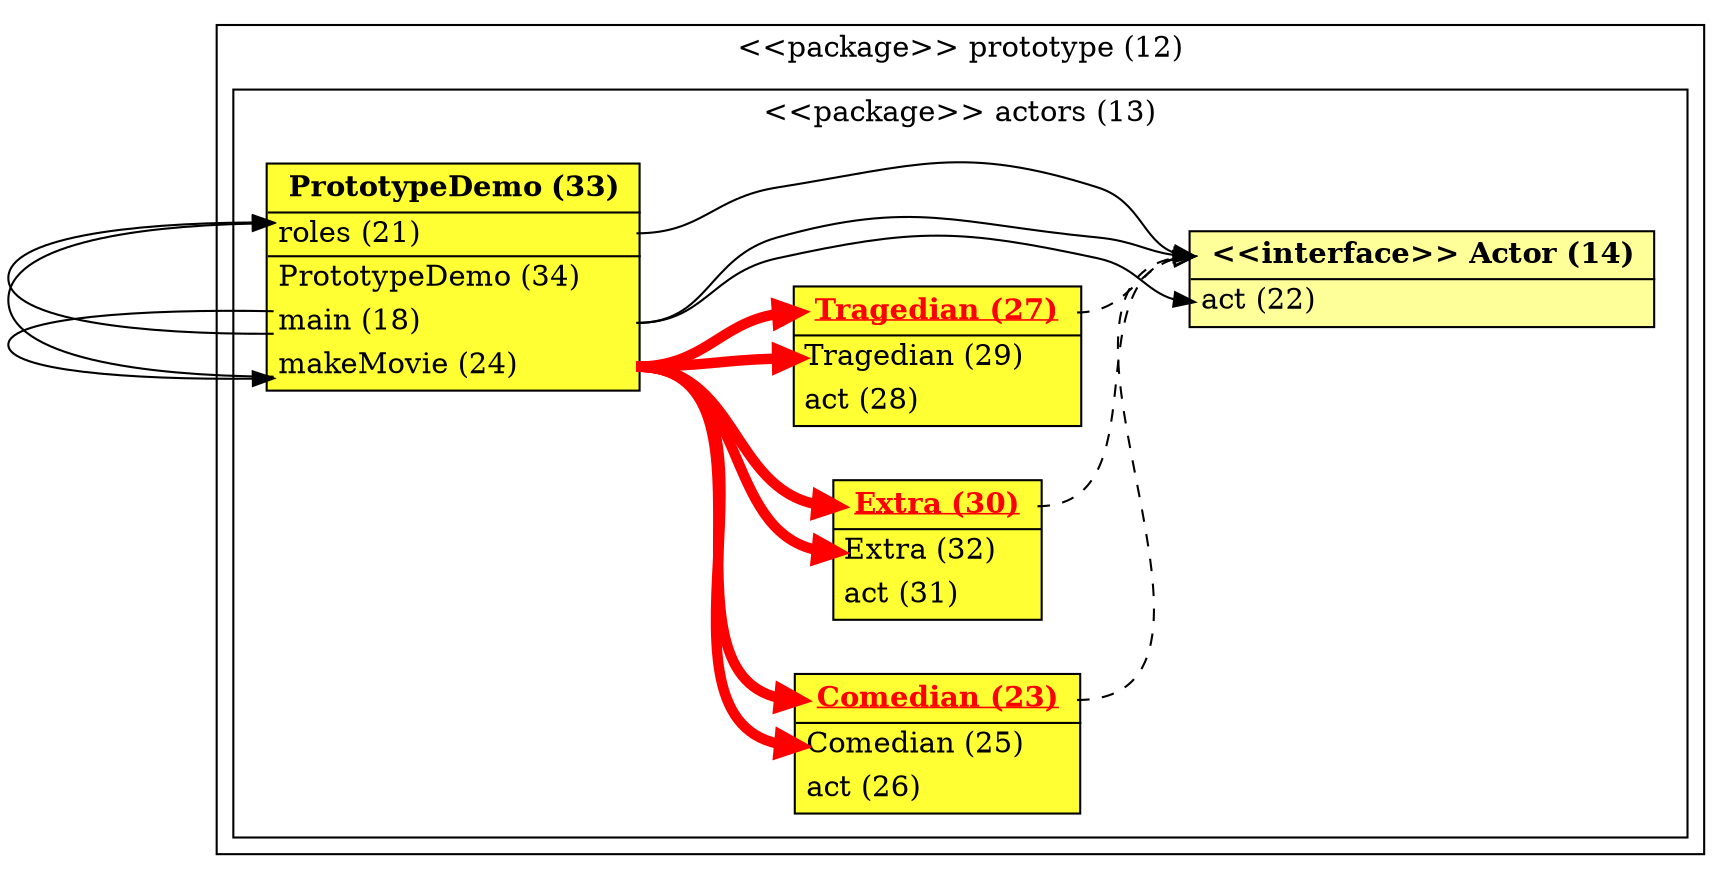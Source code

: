 digraph G{
rankdir=LR; ranksep=equally; compound=true
subgraph cluster12 {
label="&lt;&lt;package&gt;&gt; prototype (12)";
color=black;
subgraph cluster13 {
label="&lt;&lt;package&gt;&gt; actors (13)";
color=black;
27 [ label = <<TABLE BGCOLOR="#FFFF33"> <TR> <TD PORT="27" BORDER="0"> <B><FONT COLOR="red"><U>Tragedian (27)</U></FONT> </B></TD></TR>
<HR/>
<TR><TD PORT="29" ALIGN="LEFT" BORDER="0">Tragedian (29)</TD></TR>
<TR><TD PORT="28" ALIGN="LEFT" BORDER="0">act (28)</TD></TR>
</TABLE>>, shape = "none" ];
30 [ label = <<TABLE BGCOLOR="#FFFF33"> <TR> <TD PORT="30" BORDER="0"> <B><FONT COLOR="red"><U>Extra (30)</U></FONT> </B></TD></TR>
<HR/>
<TR><TD PORT="32" ALIGN="LEFT" BORDER="0">Extra (32)</TD></TR>
<TR><TD PORT="31" ALIGN="LEFT" BORDER="0">act (31)</TD></TR>
</TABLE>>, shape = "none" ];
33 [ label = <<TABLE BGCOLOR="#FFFF33"> <TR> <TD PORT="33" BORDER="0"> <B>PrototypeDemo (33) </B></TD></TR>
<HR/>
<TR><TD PORT="21" ALIGN="LEFT" BORDER="0">roles (21)</TD></TR>
<HR/>
<TR><TD PORT="34" ALIGN="LEFT" BORDER="0">PrototypeDemo (34)</TD></TR>
<TR><TD PORT="18" ALIGN="LEFT" BORDER="0">main (18)</TD></TR>
<TR><TD PORT="24" ALIGN="LEFT" BORDER="0">makeMovie (24)</TD></TR>
</TABLE>>, shape = "none" ];
14 [ label = <<TABLE BGCOLOR="#FFFF99"> <TR> <TD PORT="14" BORDER="0"> <B>&lt;&lt;interface&gt;&gt; Actor (14) </B></TD></TR>
<HR/>
<TR><TD PORT="22" ALIGN="LEFT" BORDER="0">act (22)</TD></TR>
</TABLE>>, shape = "none" ];
23 [ label = <<TABLE BGCOLOR="#FFFF33"> <TR> <TD PORT="23" BORDER="0"> <B><FONT COLOR="red"><U>Comedian (23)</U></FONT> </B></TD></TR>
<HR/>
<TR><TD PORT="25" ALIGN="LEFT" BORDER="0">Comedian (25)</TD></TR>
<TR><TD PORT="26" ALIGN="LEFT" BORDER="0">act (26)</TD></TR>
</TABLE>>, shape = "none" ];
}
}
33:24 -> 27:29[ style = bold, arrowhead = normal, color = red, penwidth = 5];
33:24 -> 27:27[ style = bold, arrowhead = normal, color = red, penwidth = 5];
27:27 -> 14:14[ style = dashed, arrowhead = empty, color = black, penwidth = 1];
33:24 -> 30:32[ style = bold, arrowhead = normal, color = red, penwidth = 5];
33:24 -> 30:30[ style = bold, arrowhead = normal, color = red, penwidth = 5];
30:30 -> 14:14[ style = dashed, arrowhead = empty, color = black, penwidth = 1];
33:18 -> 33:24[ style = bold, arrowhead = normal, color = black, penwidth = 1];
33:24 -> 33:21[ style = bold, arrowhead = normal, color = black, penwidth = 1];
33:18 -> 33:21[ style = bold, arrowhead = normal, color = black, penwidth = 1];
33:18 -> 14:22[ style = bold, arrowhead = normal, color = black, penwidth = 1];
33:21 -> 14:14[ style = bold, arrowhead = normal, color = black, penwidth = 1];
33:18 -> 14:14[ style = bold, arrowhead = normal, color = black, penwidth = 1];
33:24 -> 23:25[ style = bold, arrowhead = normal, color = red, penwidth = 5];
33:24 -> 23:23[ style = bold, arrowhead = normal, color = red, penwidth = 5];
23:23 -> 14:14[ style = dashed, arrowhead = empty, color = black, penwidth = 1];
}
